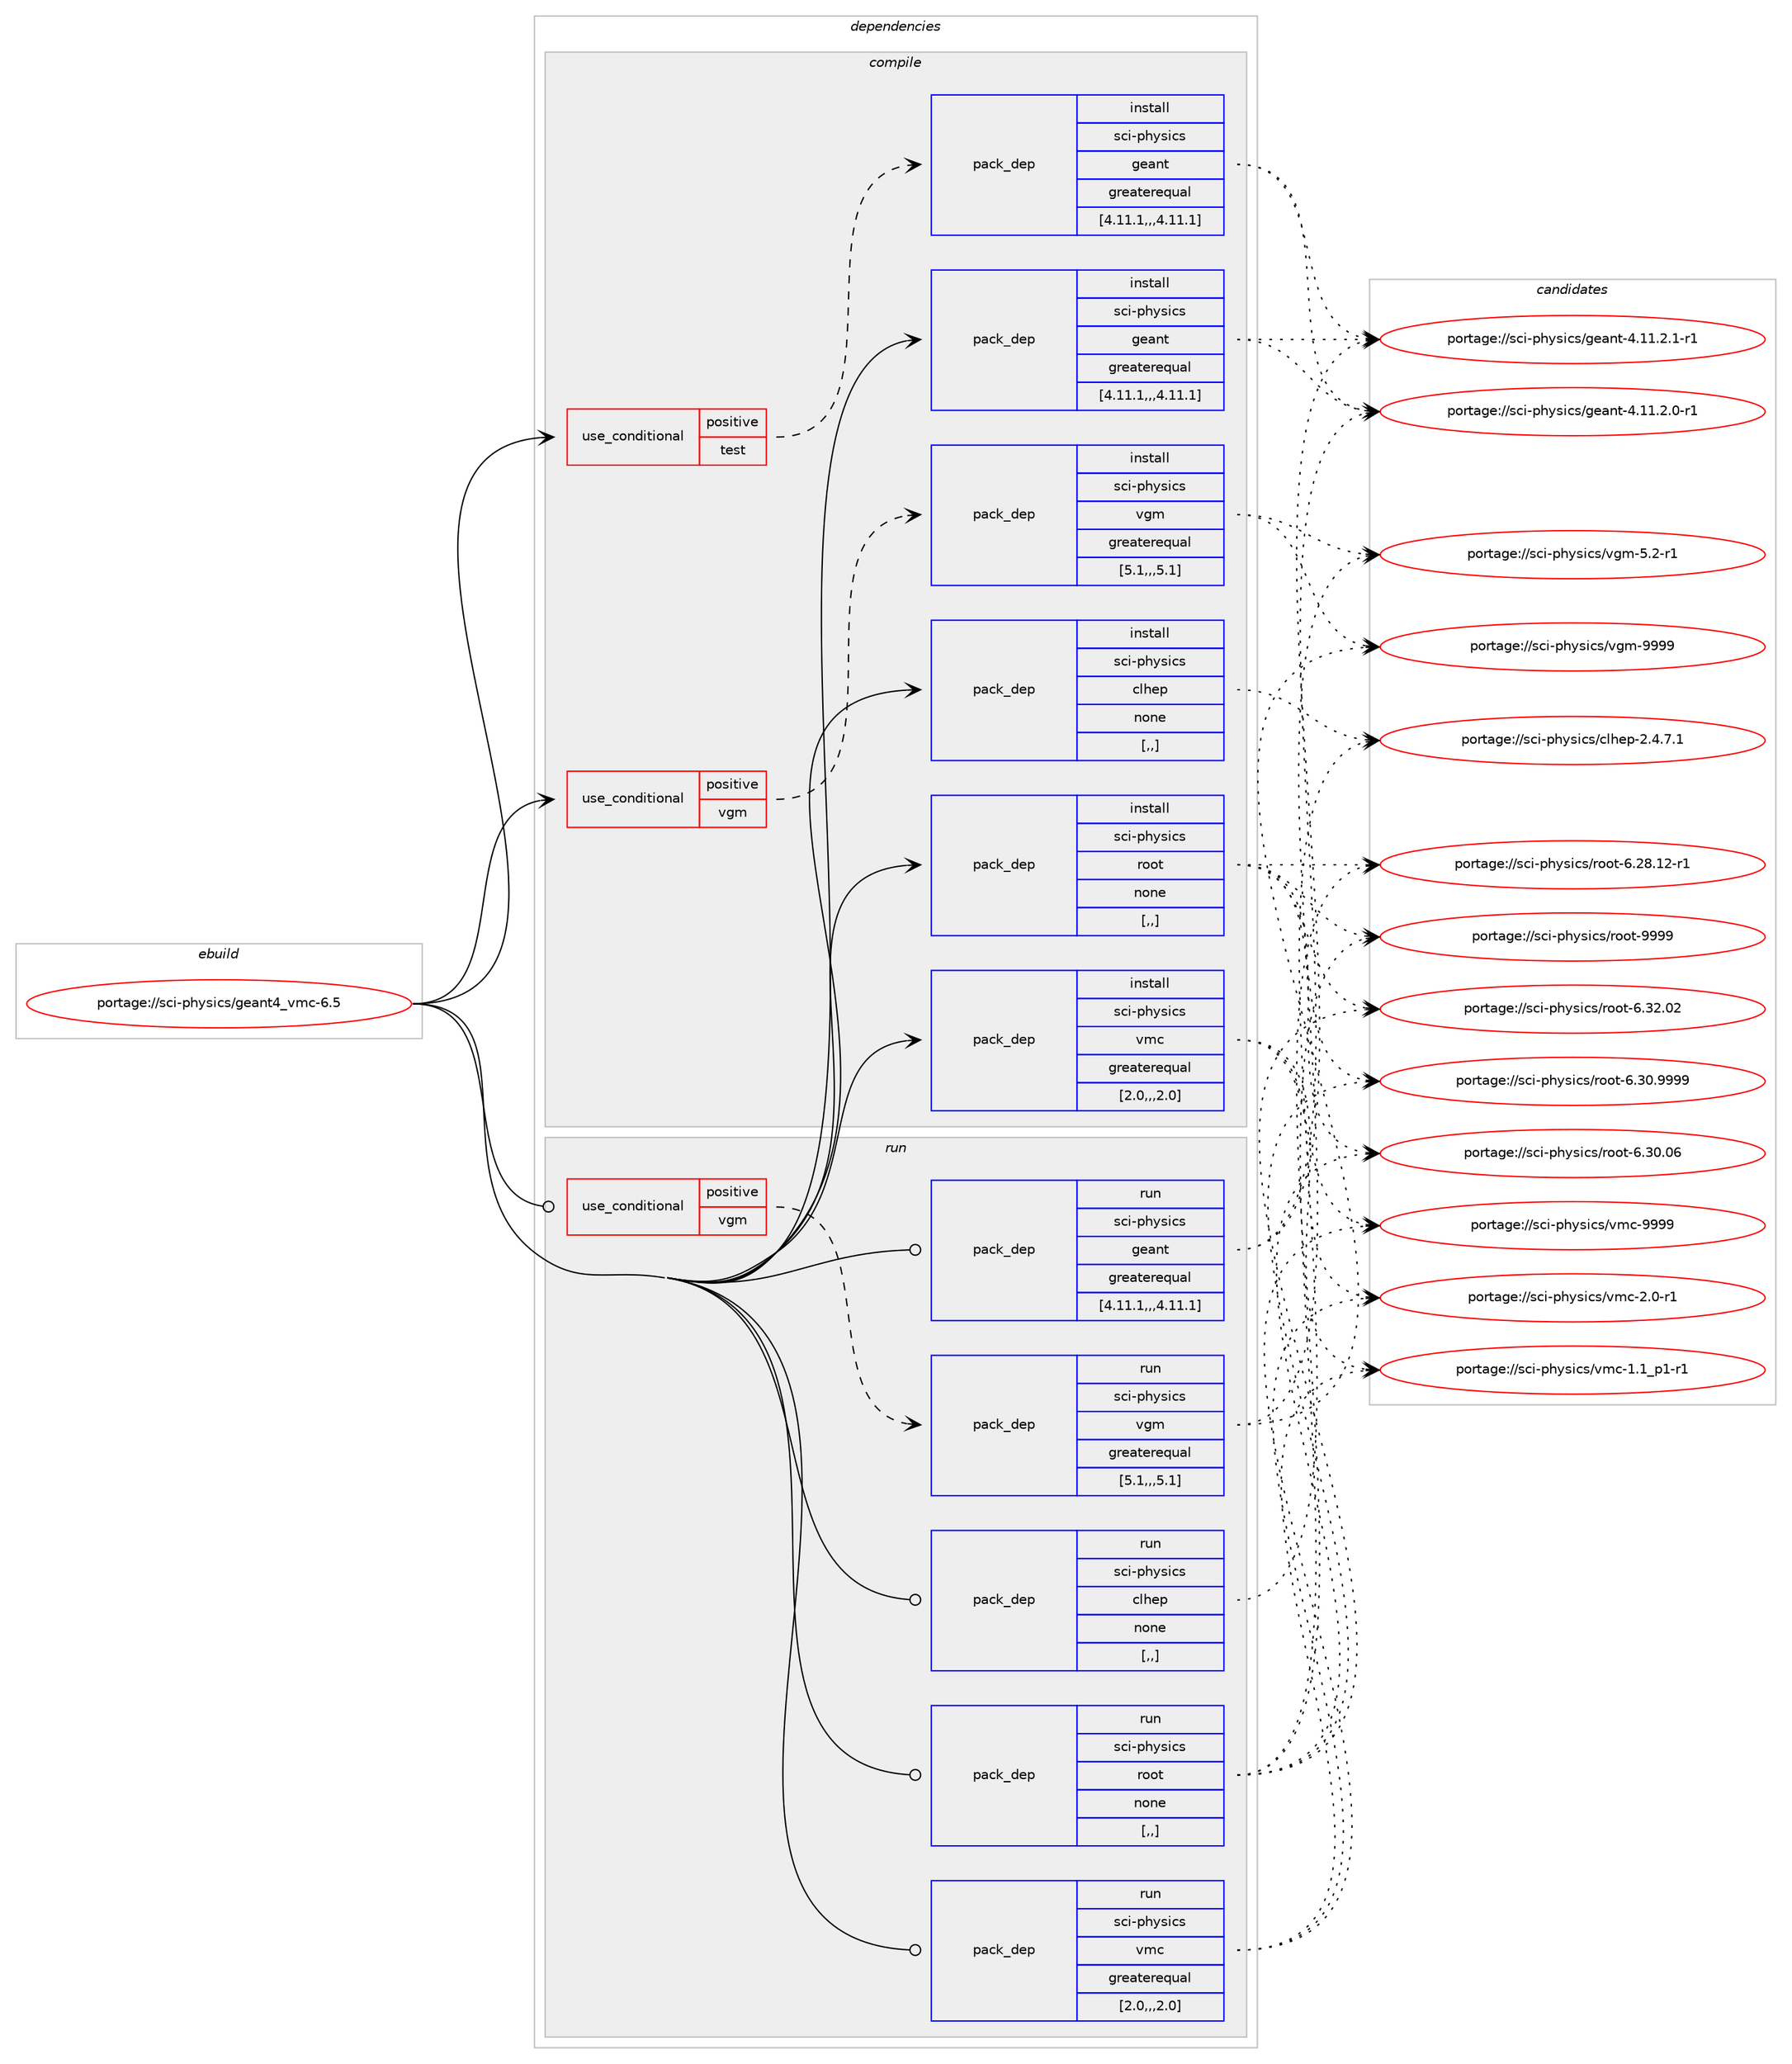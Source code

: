 digraph prolog {

# *************
# Graph options
# *************

newrank=true;
concentrate=true;
compound=true;
graph [rankdir=LR,fontname=Helvetica,fontsize=10,ranksep=1.5];#, ranksep=2.5, nodesep=0.2];
edge  [arrowhead=vee];
node  [fontname=Helvetica,fontsize=10];

# **********
# The ebuild
# **********

subgraph cluster_leftcol {
color=gray;
label=<<i>ebuild</i>>;
id [label="portage://sci-physics/geant4_vmc-6.5", color=red, width=4, href="../sci-physics/geant4_vmc-6.5.svg"];
}

# ****************
# The dependencies
# ****************

subgraph cluster_midcol {
color=gray;
label=<<i>dependencies</i>>;
subgraph cluster_compile {
fillcolor="#eeeeee";
style=filled;
label=<<i>compile</i>>;
subgraph cond109013 {
dependency410923 [label=<<TABLE BORDER="0" CELLBORDER="1" CELLSPACING="0" CELLPADDING="4"><TR><TD ROWSPAN="3" CELLPADDING="10">use_conditional</TD></TR><TR><TD>positive</TD></TR><TR><TD>test</TD></TR></TABLE>>, shape=none, color=red];
subgraph pack299008 {
dependency410924 [label=<<TABLE BORDER="0" CELLBORDER="1" CELLSPACING="0" CELLPADDING="4" WIDTH="220"><TR><TD ROWSPAN="6" CELLPADDING="30">pack_dep</TD></TR><TR><TD WIDTH="110">install</TD></TR><TR><TD>sci-physics</TD></TR><TR><TD>geant</TD></TR><TR><TD>greaterequal</TD></TR><TR><TD>[4.11.1,,,4.11.1]</TD></TR></TABLE>>, shape=none, color=blue];
}
dependency410923:e -> dependency410924:w [weight=20,style="dashed",arrowhead="vee"];
}
id:e -> dependency410923:w [weight=20,style="solid",arrowhead="vee"];
subgraph cond109014 {
dependency410925 [label=<<TABLE BORDER="0" CELLBORDER="1" CELLSPACING="0" CELLPADDING="4"><TR><TD ROWSPAN="3" CELLPADDING="10">use_conditional</TD></TR><TR><TD>positive</TD></TR><TR><TD>vgm</TD></TR></TABLE>>, shape=none, color=red];
subgraph pack299009 {
dependency410926 [label=<<TABLE BORDER="0" CELLBORDER="1" CELLSPACING="0" CELLPADDING="4" WIDTH="220"><TR><TD ROWSPAN="6" CELLPADDING="30">pack_dep</TD></TR><TR><TD WIDTH="110">install</TD></TR><TR><TD>sci-physics</TD></TR><TR><TD>vgm</TD></TR><TR><TD>greaterequal</TD></TR><TR><TD>[5.1,,,5.1]</TD></TR></TABLE>>, shape=none, color=blue];
}
dependency410925:e -> dependency410926:w [weight=20,style="dashed",arrowhead="vee"];
}
id:e -> dependency410925:w [weight=20,style="solid",arrowhead="vee"];
subgraph pack299010 {
dependency410927 [label=<<TABLE BORDER="0" CELLBORDER="1" CELLSPACING="0" CELLPADDING="4" WIDTH="220"><TR><TD ROWSPAN="6" CELLPADDING="30">pack_dep</TD></TR><TR><TD WIDTH="110">install</TD></TR><TR><TD>sci-physics</TD></TR><TR><TD>clhep</TD></TR><TR><TD>none</TD></TR><TR><TD>[,,]</TD></TR></TABLE>>, shape=none, color=blue];
}
id:e -> dependency410927:w [weight=20,style="solid",arrowhead="vee"];
subgraph pack299011 {
dependency410928 [label=<<TABLE BORDER="0" CELLBORDER="1" CELLSPACING="0" CELLPADDING="4" WIDTH="220"><TR><TD ROWSPAN="6" CELLPADDING="30">pack_dep</TD></TR><TR><TD WIDTH="110">install</TD></TR><TR><TD>sci-physics</TD></TR><TR><TD>geant</TD></TR><TR><TD>greaterequal</TD></TR><TR><TD>[4.11.1,,,4.11.1]</TD></TR></TABLE>>, shape=none, color=blue];
}
id:e -> dependency410928:w [weight=20,style="solid",arrowhead="vee"];
subgraph pack299012 {
dependency410929 [label=<<TABLE BORDER="0" CELLBORDER="1" CELLSPACING="0" CELLPADDING="4" WIDTH="220"><TR><TD ROWSPAN="6" CELLPADDING="30">pack_dep</TD></TR><TR><TD WIDTH="110">install</TD></TR><TR><TD>sci-physics</TD></TR><TR><TD>root</TD></TR><TR><TD>none</TD></TR><TR><TD>[,,]</TD></TR></TABLE>>, shape=none, color=blue];
}
id:e -> dependency410929:w [weight=20,style="solid",arrowhead="vee"];
subgraph pack299013 {
dependency410930 [label=<<TABLE BORDER="0" CELLBORDER="1" CELLSPACING="0" CELLPADDING="4" WIDTH="220"><TR><TD ROWSPAN="6" CELLPADDING="30">pack_dep</TD></TR><TR><TD WIDTH="110">install</TD></TR><TR><TD>sci-physics</TD></TR><TR><TD>vmc</TD></TR><TR><TD>greaterequal</TD></TR><TR><TD>[2.0,,,2.0]</TD></TR></TABLE>>, shape=none, color=blue];
}
id:e -> dependency410930:w [weight=20,style="solid",arrowhead="vee"];
}
subgraph cluster_compileandrun {
fillcolor="#eeeeee";
style=filled;
label=<<i>compile and run</i>>;
}
subgraph cluster_run {
fillcolor="#eeeeee";
style=filled;
label=<<i>run</i>>;
subgraph cond109015 {
dependency410931 [label=<<TABLE BORDER="0" CELLBORDER="1" CELLSPACING="0" CELLPADDING="4"><TR><TD ROWSPAN="3" CELLPADDING="10">use_conditional</TD></TR><TR><TD>positive</TD></TR><TR><TD>vgm</TD></TR></TABLE>>, shape=none, color=red];
subgraph pack299014 {
dependency410932 [label=<<TABLE BORDER="0" CELLBORDER="1" CELLSPACING="0" CELLPADDING="4" WIDTH="220"><TR><TD ROWSPAN="6" CELLPADDING="30">pack_dep</TD></TR><TR><TD WIDTH="110">run</TD></TR><TR><TD>sci-physics</TD></TR><TR><TD>vgm</TD></TR><TR><TD>greaterequal</TD></TR><TR><TD>[5.1,,,5.1]</TD></TR></TABLE>>, shape=none, color=blue];
}
dependency410931:e -> dependency410932:w [weight=20,style="dashed",arrowhead="vee"];
}
id:e -> dependency410931:w [weight=20,style="solid",arrowhead="odot"];
subgraph pack299015 {
dependency410933 [label=<<TABLE BORDER="0" CELLBORDER="1" CELLSPACING="0" CELLPADDING="4" WIDTH="220"><TR><TD ROWSPAN="6" CELLPADDING="30">pack_dep</TD></TR><TR><TD WIDTH="110">run</TD></TR><TR><TD>sci-physics</TD></TR><TR><TD>clhep</TD></TR><TR><TD>none</TD></TR><TR><TD>[,,]</TD></TR></TABLE>>, shape=none, color=blue];
}
id:e -> dependency410933:w [weight=20,style="solid",arrowhead="odot"];
subgraph pack299016 {
dependency410934 [label=<<TABLE BORDER="0" CELLBORDER="1" CELLSPACING="0" CELLPADDING="4" WIDTH="220"><TR><TD ROWSPAN="6" CELLPADDING="30">pack_dep</TD></TR><TR><TD WIDTH="110">run</TD></TR><TR><TD>sci-physics</TD></TR><TR><TD>geant</TD></TR><TR><TD>greaterequal</TD></TR><TR><TD>[4.11.1,,,4.11.1]</TD></TR></TABLE>>, shape=none, color=blue];
}
id:e -> dependency410934:w [weight=20,style="solid",arrowhead="odot"];
subgraph pack299017 {
dependency410935 [label=<<TABLE BORDER="0" CELLBORDER="1" CELLSPACING="0" CELLPADDING="4" WIDTH="220"><TR><TD ROWSPAN="6" CELLPADDING="30">pack_dep</TD></TR><TR><TD WIDTH="110">run</TD></TR><TR><TD>sci-physics</TD></TR><TR><TD>root</TD></TR><TR><TD>none</TD></TR><TR><TD>[,,]</TD></TR></TABLE>>, shape=none, color=blue];
}
id:e -> dependency410935:w [weight=20,style="solid",arrowhead="odot"];
subgraph pack299018 {
dependency410936 [label=<<TABLE BORDER="0" CELLBORDER="1" CELLSPACING="0" CELLPADDING="4" WIDTH="220"><TR><TD ROWSPAN="6" CELLPADDING="30">pack_dep</TD></TR><TR><TD WIDTH="110">run</TD></TR><TR><TD>sci-physics</TD></TR><TR><TD>vmc</TD></TR><TR><TD>greaterequal</TD></TR><TR><TD>[2.0,,,2.0]</TD></TR></TABLE>>, shape=none, color=blue];
}
id:e -> dependency410936:w [weight=20,style="solid",arrowhead="odot"];
}
}

# **************
# The candidates
# **************

subgraph cluster_choices {
rank=same;
color=gray;
label=<<i>candidates</i>>;

subgraph choice299008 {
color=black;
nodesep=1;
choice11599105451121041211151059911547103101971101164552464949465046494511449 [label="portage://sci-physics/geant-4.11.2.1-r1", color=red, width=4,href="../sci-physics/geant-4.11.2.1-r1.svg"];
choice11599105451121041211151059911547103101971101164552464949465046484511449 [label="portage://sci-physics/geant-4.11.2.0-r1", color=red, width=4,href="../sci-physics/geant-4.11.2.0-r1.svg"];
dependency410924:e -> choice11599105451121041211151059911547103101971101164552464949465046494511449:w [style=dotted,weight="100"];
dependency410924:e -> choice11599105451121041211151059911547103101971101164552464949465046484511449:w [style=dotted,weight="100"];
}
subgraph choice299009 {
color=black;
nodesep=1;
choice115991054511210412111510599115471181031094557575757 [label="portage://sci-physics/vgm-9999", color=red, width=4,href="../sci-physics/vgm-9999.svg"];
choice11599105451121041211151059911547118103109455346504511449 [label="portage://sci-physics/vgm-5.2-r1", color=red, width=4,href="../sci-physics/vgm-5.2-r1.svg"];
dependency410926:e -> choice115991054511210412111510599115471181031094557575757:w [style=dotted,weight="100"];
dependency410926:e -> choice11599105451121041211151059911547118103109455346504511449:w [style=dotted,weight="100"];
}
subgraph choice299010 {
color=black;
nodesep=1;
choice11599105451121041211151059911547991081041011124550465246554649 [label="portage://sci-physics/clhep-2.4.7.1", color=red, width=4,href="../sci-physics/clhep-2.4.7.1.svg"];
dependency410927:e -> choice11599105451121041211151059911547991081041011124550465246554649:w [style=dotted,weight="100"];
}
subgraph choice299011 {
color=black;
nodesep=1;
choice11599105451121041211151059911547103101971101164552464949465046494511449 [label="portage://sci-physics/geant-4.11.2.1-r1", color=red, width=4,href="../sci-physics/geant-4.11.2.1-r1.svg"];
choice11599105451121041211151059911547103101971101164552464949465046484511449 [label="portage://sci-physics/geant-4.11.2.0-r1", color=red, width=4,href="../sci-physics/geant-4.11.2.0-r1.svg"];
dependency410928:e -> choice11599105451121041211151059911547103101971101164552464949465046494511449:w [style=dotted,weight="100"];
dependency410928:e -> choice11599105451121041211151059911547103101971101164552464949465046484511449:w [style=dotted,weight="100"];
}
subgraph choice299012 {
color=black;
nodesep=1;
choice115991054511210412111510599115471141111111164557575757 [label="portage://sci-physics/root-9999", color=red, width=4,href="../sci-physics/root-9999.svg"];
choice115991054511210412111510599115471141111111164554465150464850 [label="portage://sci-physics/root-6.32.02", color=red, width=4,href="../sci-physics/root-6.32.02.svg"];
choice1159910545112104121115105991154711411111111645544651484657575757 [label="portage://sci-physics/root-6.30.9999", color=red, width=4,href="../sci-physics/root-6.30.9999.svg"];
choice115991054511210412111510599115471141111111164554465148464854 [label="portage://sci-physics/root-6.30.06", color=red, width=4,href="../sci-physics/root-6.30.06.svg"];
choice1159910545112104121115105991154711411111111645544650564649504511449 [label="portage://sci-physics/root-6.28.12-r1", color=red, width=4,href="../sci-physics/root-6.28.12-r1.svg"];
dependency410929:e -> choice115991054511210412111510599115471141111111164557575757:w [style=dotted,weight="100"];
dependency410929:e -> choice115991054511210412111510599115471141111111164554465150464850:w [style=dotted,weight="100"];
dependency410929:e -> choice1159910545112104121115105991154711411111111645544651484657575757:w [style=dotted,weight="100"];
dependency410929:e -> choice115991054511210412111510599115471141111111164554465148464854:w [style=dotted,weight="100"];
dependency410929:e -> choice1159910545112104121115105991154711411111111645544650564649504511449:w [style=dotted,weight="100"];
}
subgraph choice299013 {
color=black;
nodesep=1;
choice11599105451121041211151059911547118109994557575757 [label="portage://sci-physics/vmc-9999", color=red, width=4,href="../sci-physics/vmc-9999.svg"];
choice1159910545112104121115105991154711810999455046484511449 [label="portage://sci-physics/vmc-2.0-r1", color=red, width=4,href="../sci-physics/vmc-2.0-r1.svg"];
choice11599105451121041211151059911547118109994549464995112494511449 [label="portage://sci-physics/vmc-1.1_p1-r1", color=red, width=4,href="../sci-physics/vmc-1.1_p1-r1.svg"];
dependency410930:e -> choice11599105451121041211151059911547118109994557575757:w [style=dotted,weight="100"];
dependency410930:e -> choice1159910545112104121115105991154711810999455046484511449:w [style=dotted,weight="100"];
dependency410930:e -> choice11599105451121041211151059911547118109994549464995112494511449:w [style=dotted,weight="100"];
}
subgraph choice299014 {
color=black;
nodesep=1;
choice115991054511210412111510599115471181031094557575757 [label="portage://sci-physics/vgm-9999", color=red, width=4,href="../sci-physics/vgm-9999.svg"];
choice11599105451121041211151059911547118103109455346504511449 [label="portage://sci-physics/vgm-5.2-r1", color=red, width=4,href="../sci-physics/vgm-5.2-r1.svg"];
dependency410932:e -> choice115991054511210412111510599115471181031094557575757:w [style=dotted,weight="100"];
dependency410932:e -> choice11599105451121041211151059911547118103109455346504511449:w [style=dotted,weight="100"];
}
subgraph choice299015 {
color=black;
nodesep=1;
choice11599105451121041211151059911547991081041011124550465246554649 [label="portage://sci-physics/clhep-2.4.7.1", color=red, width=4,href="../sci-physics/clhep-2.4.7.1.svg"];
dependency410933:e -> choice11599105451121041211151059911547991081041011124550465246554649:w [style=dotted,weight="100"];
}
subgraph choice299016 {
color=black;
nodesep=1;
choice11599105451121041211151059911547103101971101164552464949465046494511449 [label="portage://sci-physics/geant-4.11.2.1-r1", color=red, width=4,href="../sci-physics/geant-4.11.2.1-r1.svg"];
choice11599105451121041211151059911547103101971101164552464949465046484511449 [label="portage://sci-physics/geant-4.11.2.0-r1", color=red, width=4,href="../sci-physics/geant-4.11.2.0-r1.svg"];
dependency410934:e -> choice11599105451121041211151059911547103101971101164552464949465046494511449:w [style=dotted,weight="100"];
dependency410934:e -> choice11599105451121041211151059911547103101971101164552464949465046484511449:w [style=dotted,weight="100"];
}
subgraph choice299017 {
color=black;
nodesep=1;
choice115991054511210412111510599115471141111111164557575757 [label="portage://sci-physics/root-9999", color=red, width=4,href="../sci-physics/root-9999.svg"];
choice115991054511210412111510599115471141111111164554465150464850 [label="portage://sci-physics/root-6.32.02", color=red, width=4,href="../sci-physics/root-6.32.02.svg"];
choice1159910545112104121115105991154711411111111645544651484657575757 [label="portage://sci-physics/root-6.30.9999", color=red, width=4,href="../sci-physics/root-6.30.9999.svg"];
choice115991054511210412111510599115471141111111164554465148464854 [label="portage://sci-physics/root-6.30.06", color=red, width=4,href="../sci-physics/root-6.30.06.svg"];
choice1159910545112104121115105991154711411111111645544650564649504511449 [label="portage://sci-physics/root-6.28.12-r1", color=red, width=4,href="../sci-physics/root-6.28.12-r1.svg"];
dependency410935:e -> choice115991054511210412111510599115471141111111164557575757:w [style=dotted,weight="100"];
dependency410935:e -> choice115991054511210412111510599115471141111111164554465150464850:w [style=dotted,weight="100"];
dependency410935:e -> choice1159910545112104121115105991154711411111111645544651484657575757:w [style=dotted,weight="100"];
dependency410935:e -> choice115991054511210412111510599115471141111111164554465148464854:w [style=dotted,weight="100"];
dependency410935:e -> choice1159910545112104121115105991154711411111111645544650564649504511449:w [style=dotted,weight="100"];
}
subgraph choice299018 {
color=black;
nodesep=1;
choice11599105451121041211151059911547118109994557575757 [label="portage://sci-physics/vmc-9999", color=red, width=4,href="../sci-physics/vmc-9999.svg"];
choice1159910545112104121115105991154711810999455046484511449 [label="portage://sci-physics/vmc-2.0-r1", color=red, width=4,href="../sci-physics/vmc-2.0-r1.svg"];
choice11599105451121041211151059911547118109994549464995112494511449 [label="portage://sci-physics/vmc-1.1_p1-r1", color=red, width=4,href="../sci-physics/vmc-1.1_p1-r1.svg"];
dependency410936:e -> choice11599105451121041211151059911547118109994557575757:w [style=dotted,weight="100"];
dependency410936:e -> choice1159910545112104121115105991154711810999455046484511449:w [style=dotted,weight="100"];
dependency410936:e -> choice11599105451121041211151059911547118109994549464995112494511449:w [style=dotted,weight="100"];
}
}

}
